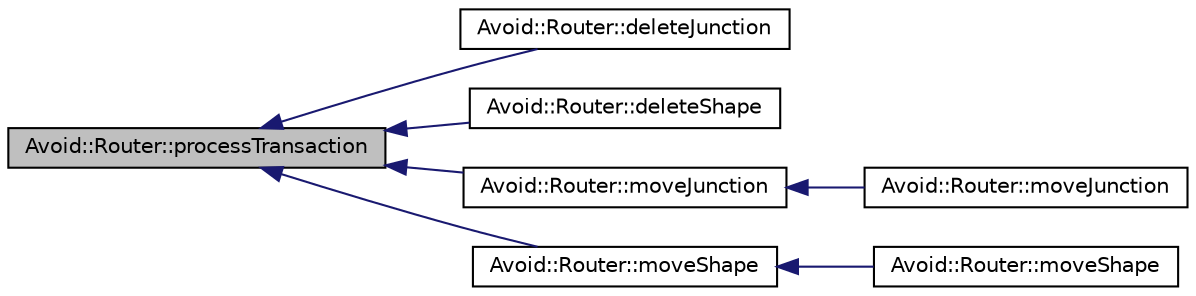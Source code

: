 digraph "Avoid::Router::processTransaction"
{
  edge [fontname="Helvetica",fontsize="10",labelfontname="Helvetica",labelfontsize="10"];
  node [fontname="Helvetica",fontsize="10",shape=record];
  rankdir="LR";
  Node1 [label="Avoid::Router::processTransaction",height=0.2,width=0.4,color="black", fillcolor="grey75", style="filled" fontcolor="black"];
  Node1 -> Node2 [dir="back",color="midnightblue",fontsize="10",style="solid",fontname="Helvetica"];
  Node2 [label="Avoid::Router::deleteJunction",height=0.2,width=0.4,color="black", fillcolor="white", style="filled",URL="$classAvoid_1_1Router.html#a5b044531d3dc81fa76819e55917924b0",tooltip="Remove a junction from the router scene."];
  Node1 -> Node3 [dir="back",color="midnightblue",fontsize="10",style="solid",fontname="Helvetica"];
  Node3 [label="Avoid::Router::deleteShape",height=0.2,width=0.4,color="black", fillcolor="white", style="filled",URL="$classAvoid_1_1Router.html#a1f91cdcf5dc6ca0ec278e7943f8f21a5",tooltip="Delete a shape from the router scene."];
  Node1 -> Node4 [dir="back",color="midnightblue",fontsize="10",style="solid",fontname="Helvetica"];
  Node4 [label="Avoid::Router::moveJunction",height=0.2,width=0.4,color="black", fillcolor="white", style="filled",URL="$classAvoid_1_1Router.html#a08021cac275575c7795e2005e5eadb9a",tooltip="Move an existing junction within the router scene."];
  Node4 -> Node5 [dir="back",color="midnightblue",fontsize="10",style="solid",fontname="Helvetica"];
  Node5 [label="Avoid::Router::moveJunction",height=0.2,width=0.4,color="black", fillcolor="white", style="filled",URL="$classAvoid_1_1Router.html#a94e5639b590902b5e734a1068fdc663c",tooltip="Move an existing junction within the router scene by a relative distance."];
  Node1 -> Node6 [dir="back",color="midnightblue",fontsize="10",style="solid",fontname="Helvetica"];
  Node6 [label="Avoid::Router::moveShape",height=0.2,width=0.4,color="black", fillcolor="white", style="filled",URL="$classAvoid_1_1Router.html#a766c0dd498c38822cf9ea7c77af28b3d",tooltip="Move or resize an existing shape within the router scene."];
  Node6 -> Node7 [dir="back",color="midnightblue",fontsize="10",style="solid",fontname="Helvetica"];
  Node7 [label="Avoid::Router::moveShape",height=0.2,width=0.4,color="black", fillcolor="white", style="filled",URL="$classAvoid_1_1Router.html#ac171735c187b3e0ea8f03fda4424fd4f",tooltip="Move an existing shape within the router scene by a relative distance."];
}
